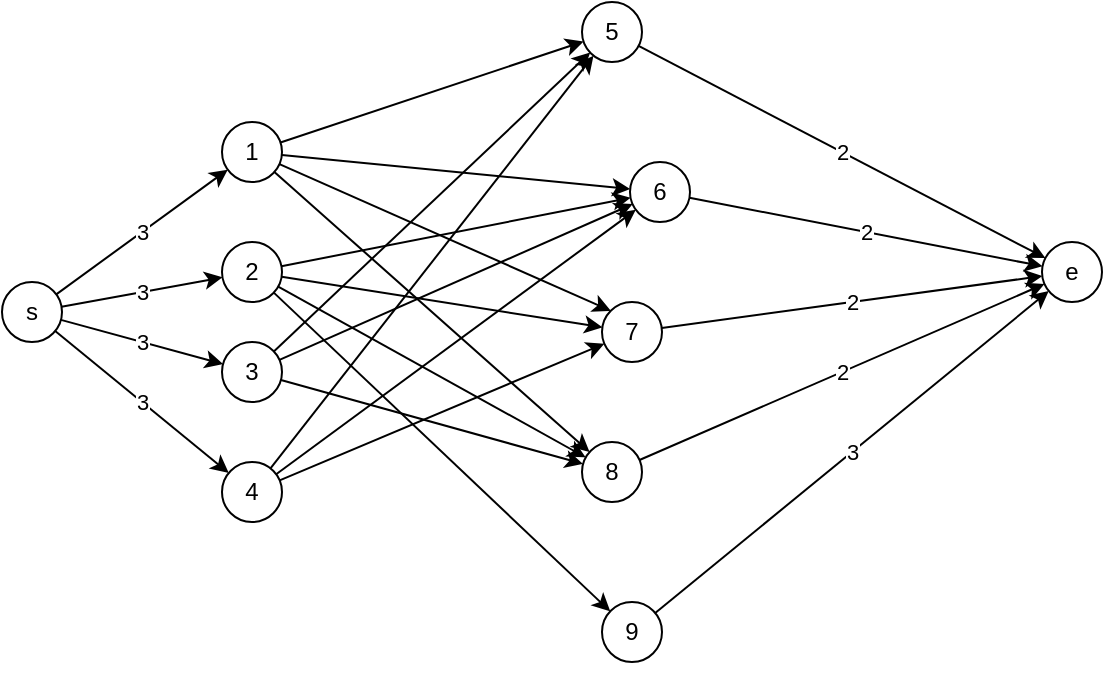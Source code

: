 <mxfile version="28.0.5">
  <diagram name="페이지-1" id="WXD_dT_17actzUEaw2St">
    <mxGraphModel dx="784" dy="1136" grid="1" gridSize="10" guides="1" tooltips="1" connect="1" arrows="1" fold="1" page="1" pageScale="1" pageWidth="827" pageHeight="1169" math="0" shadow="0">
      <root>
        <mxCell id="0" />
        <mxCell id="1" parent="0" />
        <mxCell id="VBIrDwcT7hmqIL0TSOzX-1" value="1" style="ellipse;whiteSpace=wrap;html=1;aspect=fixed;" vertex="1" parent="1">
          <mxGeometry x="180" y="310" width="30" height="30" as="geometry" />
        </mxCell>
        <mxCell id="VBIrDwcT7hmqIL0TSOzX-2" value="2" style="ellipse;whiteSpace=wrap;html=1;aspect=fixed;" vertex="1" parent="1">
          <mxGeometry x="180" y="370" width="30" height="30" as="geometry" />
        </mxCell>
        <mxCell id="VBIrDwcT7hmqIL0TSOzX-3" value="3" style="ellipse;whiteSpace=wrap;html=1;aspect=fixed;" vertex="1" parent="1">
          <mxGeometry x="180" y="420" width="30" height="30" as="geometry" />
        </mxCell>
        <mxCell id="VBIrDwcT7hmqIL0TSOzX-4" value="4" style="ellipse;whiteSpace=wrap;html=1;aspect=fixed;" vertex="1" parent="1">
          <mxGeometry x="180" y="480" width="30" height="30" as="geometry" />
        </mxCell>
        <mxCell id="VBIrDwcT7hmqIL0TSOzX-5" value="5" style="ellipse;whiteSpace=wrap;html=1;aspect=fixed;" vertex="1" parent="1">
          <mxGeometry x="360" y="250" width="30" height="30" as="geometry" />
        </mxCell>
        <mxCell id="VBIrDwcT7hmqIL0TSOzX-6" value="6" style="ellipse;whiteSpace=wrap;html=1;aspect=fixed;" vertex="1" parent="1">
          <mxGeometry x="384" y="330" width="30" height="30" as="geometry" />
        </mxCell>
        <mxCell id="VBIrDwcT7hmqIL0TSOzX-7" value="7" style="ellipse;whiteSpace=wrap;html=1;aspect=fixed;" vertex="1" parent="1">
          <mxGeometry x="370" y="400" width="30" height="30" as="geometry" />
        </mxCell>
        <mxCell id="VBIrDwcT7hmqIL0TSOzX-8" value="8" style="ellipse;whiteSpace=wrap;html=1;aspect=fixed;" vertex="1" parent="1">
          <mxGeometry x="360" y="470" width="30" height="30" as="geometry" />
        </mxCell>
        <mxCell id="VBIrDwcT7hmqIL0TSOzX-9" value="9" style="ellipse;whiteSpace=wrap;html=1;aspect=fixed;" vertex="1" parent="1">
          <mxGeometry x="370" y="550" width="30" height="30" as="geometry" />
        </mxCell>
        <mxCell id="VBIrDwcT7hmqIL0TSOzX-10" value="e" style="ellipse;whiteSpace=wrap;html=1;aspect=fixed;" vertex="1" parent="1">
          <mxGeometry x="590" y="370" width="30" height="30" as="geometry" />
        </mxCell>
        <mxCell id="VBIrDwcT7hmqIL0TSOzX-11" value="s" style="ellipse;whiteSpace=wrap;html=1;aspect=fixed;" vertex="1" parent="1">
          <mxGeometry x="70" y="390" width="30" height="30" as="geometry" />
        </mxCell>
        <mxCell id="VBIrDwcT7hmqIL0TSOzX-12" style="edgeStyle=orthogonalEdgeStyle;rounded=0;orthogonalLoop=1;jettySize=auto;html=1;exitX=0.5;exitY=1;exitDx=0;exitDy=0;" edge="1" parent="1" source="VBIrDwcT7hmqIL0TSOzX-9" target="VBIrDwcT7hmqIL0TSOzX-9">
          <mxGeometry relative="1" as="geometry" />
        </mxCell>
        <mxCell id="VBIrDwcT7hmqIL0TSOzX-13" value="2" style="endArrow=classic;html=1;rounded=0;" edge="1" parent="1" source="VBIrDwcT7hmqIL0TSOzX-5" target="VBIrDwcT7hmqIL0TSOzX-10">
          <mxGeometry width="50" height="50" relative="1" as="geometry">
            <mxPoint x="380" y="610" as="sourcePoint" />
            <mxPoint x="430" y="560" as="targetPoint" />
          </mxGeometry>
        </mxCell>
        <mxCell id="VBIrDwcT7hmqIL0TSOzX-14" value="2" style="endArrow=classic;html=1;rounded=0;" edge="1" parent="1" source="VBIrDwcT7hmqIL0TSOzX-6" target="VBIrDwcT7hmqIL0TSOzX-10">
          <mxGeometry width="50" height="50" relative="1" as="geometry">
            <mxPoint x="380" y="610" as="sourcePoint" />
            <mxPoint x="430" y="560" as="targetPoint" />
          </mxGeometry>
        </mxCell>
        <mxCell id="VBIrDwcT7hmqIL0TSOzX-15" value="2" style="endArrow=classic;html=1;rounded=0;" edge="1" parent="1" source="VBIrDwcT7hmqIL0TSOzX-7" target="VBIrDwcT7hmqIL0TSOzX-10">
          <mxGeometry width="50" height="50" relative="1" as="geometry">
            <mxPoint x="380" y="610" as="sourcePoint" />
            <mxPoint x="430" y="560" as="targetPoint" />
          </mxGeometry>
        </mxCell>
        <mxCell id="VBIrDwcT7hmqIL0TSOzX-16" value="2" style="endArrow=classic;html=1;rounded=0;" edge="1" parent="1" source="VBIrDwcT7hmqIL0TSOzX-8" target="VBIrDwcT7hmqIL0TSOzX-10">
          <mxGeometry width="50" height="50" relative="1" as="geometry">
            <mxPoint x="380" y="610" as="sourcePoint" />
            <mxPoint x="430" y="560" as="targetPoint" />
          </mxGeometry>
        </mxCell>
        <mxCell id="VBIrDwcT7hmqIL0TSOzX-17" value="3" style="endArrow=classic;html=1;rounded=0;" edge="1" parent="1" source="VBIrDwcT7hmqIL0TSOzX-9" target="VBIrDwcT7hmqIL0TSOzX-10">
          <mxGeometry width="50" height="50" relative="1" as="geometry">
            <mxPoint x="380" y="610" as="sourcePoint" />
            <mxPoint x="430" y="560" as="targetPoint" />
          </mxGeometry>
        </mxCell>
        <mxCell id="VBIrDwcT7hmqIL0TSOzX-29" value="" style="endArrow=classic;html=1;rounded=0;" edge="1" parent="1" source="VBIrDwcT7hmqIL0TSOzX-3" target="VBIrDwcT7hmqIL0TSOzX-5">
          <mxGeometry width="50" height="50" relative="1" as="geometry">
            <mxPoint x="380" y="610" as="sourcePoint" />
            <mxPoint x="430" y="560" as="targetPoint" />
          </mxGeometry>
        </mxCell>
        <mxCell id="VBIrDwcT7hmqIL0TSOzX-30" value="" style="endArrow=classic;html=1;rounded=0;" edge="1" parent="1" source="VBIrDwcT7hmqIL0TSOzX-2" target="VBIrDwcT7hmqIL0TSOzX-6">
          <mxGeometry width="50" height="50" relative="1" as="geometry">
            <mxPoint x="380" y="610" as="sourcePoint" />
            <mxPoint x="430" y="560" as="targetPoint" />
          </mxGeometry>
        </mxCell>
        <mxCell id="VBIrDwcT7hmqIL0TSOzX-31" value="" style="endArrow=classic;html=1;rounded=0;" edge="1" parent="1" source="VBIrDwcT7hmqIL0TSOzX-1" target="VBIrDwcT7hmqIL0TSOzX-5">
          <mxGeometry width="50" height="50" relative="1" as="geometry">
            <mxPoint x="380" y="610" as="sourcePoint" />
            <mxPoint x="430" y="560" as="targetPoint" />
          </mxGeometry>
        </mxCell>
        <mxCell id="VBIrDwcT7hmqIL0TSOzX-32" value="" style="endArrow=classic;html=1;rounded=0;" edge="1" parent="1" source="VBIrDwcT7hmqIL0TSOzX-1" target="VBIrDwcT7hmqIL0TSOzX-6">
          <mxGeometry width="50" height="50" relative="1" as="geometry">
            <mxPoint x="380" y="610" as="sourcePoint" />
            <mxPoint x="430" y="560" as="targetPoint" />
          </mxGeometry>
        </mxCell>
        <mxCell id="VBIrDwcT7hmqIL0TSOzX-33" value="" style="endArrow=classic;html=1;rounded=0;entryX=0;entryY=0;entryDx=0;entryDy=0;" edge="1" parent="1" source="VBIrDwcT7hmqIL0TSOzX-1" target="VBIrDwcT7hmqIL0TSOzX-7">
          <mxGeometry width="50" height="50" relative="1" as="geometry">
            <mxPoint x="380" y="610" as="sourcePoint" />
            <mxPoint x="430" y="560" as="targetPoint" />
          </mxGeometry>
        </mxCell>
        <mxCell id="VBIrDwcT7hmqIL0TSOzX-34" value="" style="endArrow=classic;html=1;rounded=0;" edge="1" parent="1" source="VBIrDwcT7hmqIL0TSOzX-1" target="VBIrDwcT7hmqIL0TSOzX-8">
          <mxGeometry width="50" height="50" relative="1" as="geometry">
            <mxPoint x="380" y="610" as="sourcePoint" />
            <mxPoint x="430" y="560" as="targetPoint" />
          </mxGeometry>
        </mxCell>
        <mxCell id="VBIrDwcT7hmqIL0TSOzX-35" value="" style="endArrow=classic;html=1;rounded=0;" edge="1" parent="1" source="VBIrDwcT7hmqIL0TSOzX-2" target="VBIrDwcT7hmqIL0TSOzX-9">
          <mxGeometry width="50" height="50" relative="1" as="geometry">
            <mxPoint x="380" y="610" as="sourcePoint" />
            <mxPoint x="430" y="560" as="targetPoint" />
          </mxGeometry>
        </mxCell>
        <mxCell id="VBIrDwcT7hmqIL0TSOzX-36" value="" style="endArrow=classic;html=1;rounded=0;" edge="1" parent="1" source="VBIrDwcT7hmqIL0TSOzX-2" target="VBIrDwcT7hmqIL0TSOzX-7">
          <mxGeometry width="50" height="50" relative="1" as="geometry">
            <mxPoint x="380" y="610" as="sourcePoint" />
            <mxPoint x="430" y="560" as="targetPoint" />
          </mxGeometry>
        </mxCell>
        <mxCell id="VBIrDwcT7hmqIL0TSOzX-37" value="" style="endArrow=classic;html=1;rounded=0;" edge="1" parent="1" source="VBIrDwcT7hmqIL0TSOzX-2" target="VBIrDwcT7hmqIL0TSOzX-8">
          <mxGeometry width="50" height="50" relative="1" as="geometry">
            <mxPoint x="380" y="610" as="sourcePoint" />
            <mxPoint x="430" y="560" as="targetPoint" />
          </mxGeometry>
        </mxCell>
        <mxCell id="VBIrDwcT7hmqIL0TSOzX-38" value="" style="endArrow=classic;html=1;rounded=0;" edge="1" parent="1" source="VBIrDwcT7hmqIL0TSOzX-3" target="VBIrDwcT7hmqIL0TSOzX-6">
          <mxGeometry width="50" height="50" relative="1" as="geometry">
            <mxPoint x="380" y="610" as="sourcePoint" />
            <mxPoint x="430" y="560" as="targetPoint" />
          </mxGeometry>
        </mxCell>
        <mxCell id="VBIrDwcT7hmqIL0TSOzX-39" value="" style="endArrow=classic;html=1;rounded=0;" edge="1" parent="1" source="VBIrDwcT7hmqIL0TSOzX-3" target="VBIrDwcT7hmqIL0TSOzX-8">
          <mxGeometry width="50" height="50" relative="1" as="geometry">
            <mxPoint x="380" y="610" as="sourcePoint" />
            <mxPoint x="430" y="560" as="targetPoint" />
          </mxGeometry>
        </mxCell>
        <mxCell id="VBIrDwcT7hmqIL0TSOzX-40" value="" style="endArrow=classic;html=1;rounded=0;" edge="1" parent="1" source="VBIrDwcT7hmqIL0TSOzX-4" target="VBIrDwcT7hmqIL0TSOzX-5">
          <mxGeometry width="50" height="50" relative="1" as="geometry">
            <mxPoint x="380" y="610" as="sourcePoint" />
            <mxPoint x="430" y="560" as="targetPoint" />
          </mxGeometry>
        </mxCell>
        <mxCell id="VBIrDwcT7hmqIL0TSOzX-41" value="" style="endArrow=classic;html=1;rounded=0;" edge="1" parent="1" source="VBIrDwcT7hmqIL0TSOzX-4" target="VBIrDwcT7hmqIL0TSOzX-6">
          <mxGeometry width="50" height="50" relative="1" as="geometry">
            <mxPoint x="380" y="610" as="sourcePoint" />
            <mxPoint x="430" y="560" as="targetPoint" />
          </mxGeometry>
        </mxCell>
        <mxCell id="VBIrDwcT7hmqIL0TSOzX-42" value="" style="endArrow=classic;html=1;rounded=0;" edge="1" parent="1" source="VBIrDwcT7hmqIL0TSOzX-4" target="VBIrDwcT7hmqIL0TSOzX-7">
          <mxGeometry width="50" height="50" relative="1" as="geometry">
            <mxPoint x="380" y="610" as="sourcePoint" />
            <mxPoint x="430" y="560" as="targetPoint" />
          </mxGeometry>
        </mxCell>
        <mxCell id="VBIrDwcT7hmqIL0TSOzX-43" value="3" style="endArrow=classic;html=1;rounded=0;" edge="1" parent="1" source="VBIrDwcT7hmqIL0TSOzX-11" target="VBIrDwcT7hmqIL0TSOzX-1">
          <mxGeometry width="50" height="50" relative="1" as="geometry">
            <mxPoint x="380" y="610" as="sourcePoint" />
            <mxPoint x="430" y="560" as="targetPoint" />
          </mxGeometry>
        </mxCell>
        <mxCell id="VBIrDwcT7hmqIL0TSOzX-44" value="3" style="endArrow=classic;html=1;rounded=0;" edge="1" parent="1" source="VBIrDwcT7hmqIL0TSOzX-11" target="VBIrDwcT7hmqIL0TSOzX-2">
          <mxGeometry width="50" height="50" relative="1" as="geometry">
            <mxPoint x="380" y="610" as="sourcePoint" />
            <mxPoint x="430" y="560" as="targetPoint" />
          </mxGeometry>
        </mxCell>
        <mxCell id="VBIrDwcT7hmqIL0TSOzX-45" value="3" style="endArrow=classic;html=1;rounded=0;" edge="1" parent="1" source="VBIrDwcT7hmqIL0TSOzX-11" target="VBIrDwcT7hmqIL0TSOzX-3">
          <mxGeometry width="50" height="50" relative="1" as="geometry">
            <mxPoint x="380" y="610" as="sourcePoint" />
            <mxPoint x="430" y="560" as="targetPoint" />
          </mxGeometry>
        </mxCell>
        <mxCell id="VBIrDwcT7hmqIL0TSOzX-46" value="3" style="endArrow=classic;html=1;rounded=0;" edge="1" parent="1" source="VBIrDwcT7hmqIL0TSOzX-11" target="VBIrDwcT7hmqIL0TSOzX-4">
          <mxGeometry width="50" height="50" relative="1" as="geometry">
            <mxPoint x="380" y="610" as="sourcePoint" />
            <mxPoint x="430" y="560" as="targetPoint" />
          </mxGeometry>
        </mxCell>
      </root>
    </mxGraphModel>
  </diagram>
</mxfile>
